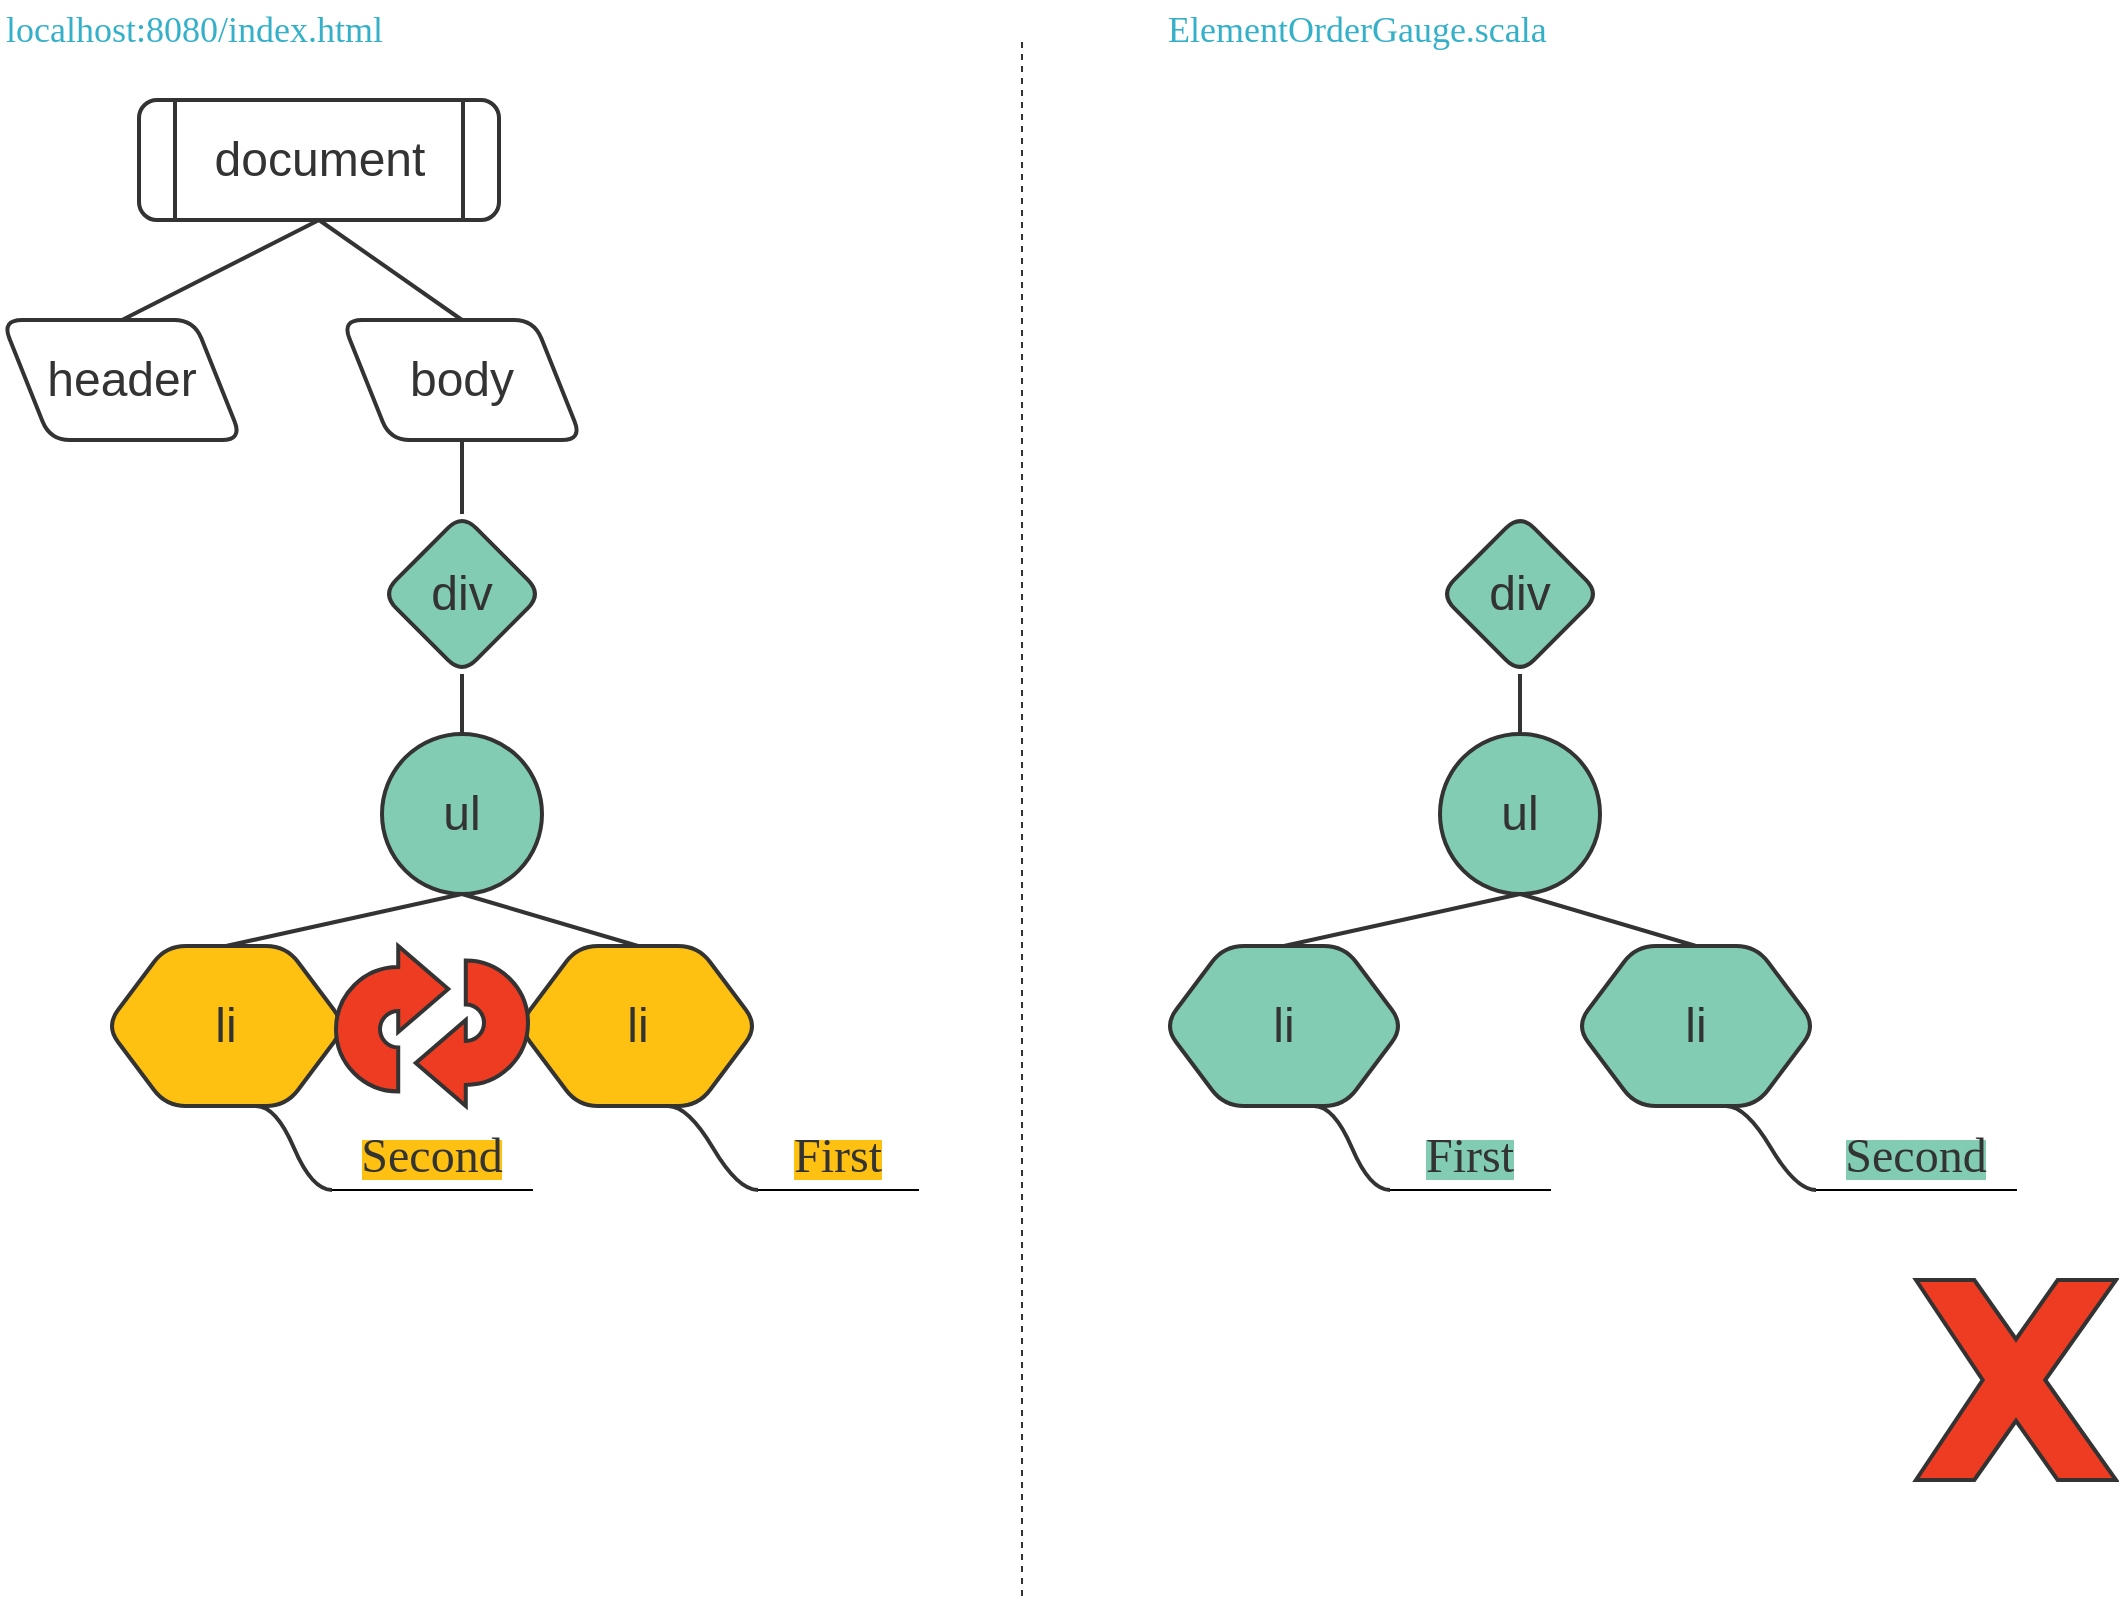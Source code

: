 <mxfile version="10.7.4" type="device"><diagram id="Bom91QXGnolILSkxThY-" name="Page-1"><mxGraphModel dx="1394" dy="877" grid="1" gridSize="10" guides="1" tooltips="1" connect="1" arrows="1" fold="1" page="1" pageScale="1" pageWidth="1169" pageHeight="827" math="0" shadow="0"><root><mxCell id="0"/><mxCell id="1" parent="0"/><mxCell id="YVyVP6ZAun_pqsjuqztk-3" value="div" style="rhombus;whiteSpace=wrap;html=1;fontFamily=Helvetica;fontSize=24;strokeColor=#333333;fontColor=#333333;strokeWidth=2;rounded=1;fillColor=#81CCB2;" parent="1" vertex="1"><mxGeometry x="230" y="277" width="80" height="80" as="geometry"/></mxCell><mxCell id="YVyVP6ZAun_pqsjuqztk-5" value="li" style="shape=hexagon;perimeter=hexagonPerimeter2;whiteSpace=wrap;html=1;fontFamily=Helvetica;fontSize=24;strokeColor=#333333;fontColor=#333333;strokeWidth=2;rounded=1;fillColor=#FEC112;" parent="1" vertex="1"><mxGeometry x="92" y="493" width="120" height="80" as="geometry"/></mxCell><mxCell id="YVyVP6ZAun_pqsjuqztk-6" value="" style="endArrow=none;html=1;entryX=0.5;entryY=1;entryDx=0;entryDy=0;exitX=0.5;exitY=0;exitDx=0;exitDy=0;fontFamily=Helvetica;fontSize=24;strokeColor=#333333;fontColor=#333333;strokeWidth=2;" parent="1" source="YVyVP6ZAun_pqsjuqztk-11" target="YVyVP6ZAun_pqsjuqztk-3" edge="1"><mxGeometry width="50" height="50" relative="1" as="geometry"><mxPoint x="170" y="377" as="sourcePoint"/><mxPoint x="80" y="667" as="targetPoint"/></mxGeometry></mxCell><mxCell id="YVyVP6ZAun_pqsjuqztk-7" value="" style="endArrow=none;html=1;entryX=0.5;entryY=1;entryDx=0;entryDy=0;exitX=0.5;exitY=0;exitDx=0;exitDy=0;fontFamily=Helvetica;fontSize=24;strokeColor=#333333;fontColor=#333333;strokeWidth=2;" parent="1" source="YVyVP6ZAun_pqsjuqztk-5" target="YVyVP6ZAun_pqsjuqztk-11" edge="1"><mxGeometry width="50" height="50" relative="1" as="geometry"><mxPoint x="185" y="507" as="sourcePoint"/><mxPoint x="190" y="437" as="targetPoint"/></mxGeometry></mxCell><mxCell id="YVyVP6ZAun_pqsjuqztk-9" value="&lt;div style=&quot;font-size: 24px;&quot;&gt;li&lt;/div&gt;" style="shape=hexagon;perimeter=hexagonPerimeter2;whiteSpace=wrap;html=1;fontFamily=Helvetica;fontSize=24;strokeColor=#333333;fontColor=#333333;strokeWidth=2;rounded=1;fillColor=#FEC112;" parent="1" vertex="1"><mxGeometry x="298" y="493" width="120" height="80" as="geometry"/></mxCell><mxCell id="YVyVP6ZAun_pqsjuqztk-10" value="" style="endArrow=none;html=1;entryX=0.5;entryY=1;entryDx=0;entryDy=0;exitX=0.5;exitY=0;exitDx=0;exitDy=0;fontFamily=Helvetica;fontSize=24;strokeColor=#333333;fontColor=#333333;strokeWidth=2;" parent="1" source="YVyVP6ZAun_pqsjuqztk-9" target="YVyVP6ZAun_pqsjuqztk-11" edge="1"><mxGeometry width="50" height="50" relative="1" as="geometry"><mxPoint x="20" y="777" as="sourcePoint"/><mxPoint x="190" y="437" as="targetPoint"/></mxGeometry></mxCell><mxCell id="YVyVP6ZAun_pqsjuqztk-11" value="ul" style="ellipse;whiteSpace=wrap;html=1;aspect=fixed;fontFamily=Helvetica;fontSize=24;strokeColor=#333333;fontColor=#333333;strokeWidth=2;fillColor=#81CCB2;" parent="1" vertex="1"><mxGeometry x="230" y="387" width="80" height="80" as="geometry"/></mxCell><mxCell id="YVyVP6ZAun_pqsjuqztk-35" value="header" style="shape=parallelogram;perimeter=parallelogramPerimeter;whiteSpace=wrap;html=1;fontFamily=Helvetica;fontSize=24;strokeColor=#333333;fontColor=#333333;strokeWidth=2;rounded=1;flipV=1;" parent="1" vertex="1"><mxGeometry x="40" y="180" width="120" height="60" as="geometry"/></mxCell><mxCell id="YVyVP6ZAun_pqsjuqztk-36" value="document" style="shape=process;whiteSpace=wrap;html=1;backgroundOutline=1;fontFamily=Helvetica;fontSize=24;verticalAlign=middle;strokeColor=#333333;fontColor=#333333;strokeWidth=2;rounded=1;" parent="1" vertex="1"><mxGeometry x="108.5" y="70" width="180" height="60" as="geometry"/></mxCell><mxCell id="YVyVP6ZAun_pqsjuqztk-42" value="" style="endArrow=none;html=1;exitX=0.5;exitY=0;exitDx=0;exitDy=0;fontFamily=Helvetica;fontSize=24;strokeColor=#333333;fontColor=#333333;strokeWidth=2;entryX=0.5;entryY=1;entryDx=0;entryDy=0;" parent="1" source="YVyVP6ZAun_pqsjuqztk-35" target="YVyVP6ZAun_pqsjuqztk-36" edge="1"><mxGeometry width="50" height="50" relative="1" as="geometry"><mxPoint x="90" y="167" as="sourcePoint"/><mxPoint x="180" y="190" as="targetPoint"/></mxGeometry></mxCell><mxCell id="YVyVP6ZAun_pqsjuqztk-86" value="&lt;div style=&quot;font-size: 18px&quot;&gt;localhost:8080/index.html&lt;/div&gt;" style="text;html=1;strokeColor=none;fillColor=none;align=left;verticalAlign=middle;whiteSpace=wrap;rounded=0;labelBackgroundColor=none;fontFamily=Lucida Console;fontSize=18;fontColor=#34b0c9;" parent="1" vertex="1"><mxGeometry x="40" y="20" width="380" height="30" as="geometry"/></mxCell><mxCell id="YVyVP6ZAun_pqsjuqztk-87" value="ElementOrderGauge.scala" style="text;html=1;strokeColor=none;fillColor=none;align=left;verticalAlign=middle;whiteSpace=wrap;rounded=0;labelBackgroundColor=none;fontFamily=Lucida Console;fontSize=18;fontColor=#34b0c9;" parent="1" vertex="1"><mxGeometry x="621" y="20" width="231" height="30" as="geometry"/></mxCell><mxCell id="YVyVP6ZAun_pqsjuqztk-88" value="" style="endArrow=none;html=1;fontFamily=Lucida Console;fontSize=30;fontColor=#81ccb2;dashed=1;strokeColor=#333333;" parent="1" edge="1"><mxGeometry width="50" height="50" relative="1" as="geometry"><mxPoint x="550" y="818" as="sourcePoint"/><mxPoint x="550" y="38" as="targetPoint"/></mxGeometry></mxCell><mxCell id="YVyVP6ZAun_pqsjuqztk-89" value="body" style="shape=parallelogram;perimeter=parallelogramPerimeter;whiteSpace=wrap;html=1;fontFamily=Helvetica;fontSize=24;strokeColor=#333333;fontColor=#333333;strokeWidth=2;rounded=1;direction=east;flipV=1;" parent="1" vertex="1"><mxGeometry x="210" y="180" width="120" height="60" as="geometry"/></mxCell><mxCell id="YVyVP6ZAun_pqsjuqztk-92" value="" style="endArrow=none;html=1;strokeColor=#333333;strokeWidth=2;fontFamily=Lucida Console;fontSize=18;fontColor=#34b0c9;exitX=0.5;exitY=0;exitDx=0;exitDy=0;entryX=0.5;entryY=1;entryDx=0;entryDy=0;" parent="1" source="YVyVP6ZAun_pqsjuqztk-3" target="YVyVP6ZAun_pqsjuqztk-89" edge="1"><mxGeometry width="50" height="50" relative="1" as="geometry"><mxPoint x="420" y="290" as="sourcePoint"/><mxPoint x="470" y="240" as="targetPoint"/></mxGeometry></mxCell><mxCell id="YVyVP6ZAun_pqsjuqztk-93" value="" style="endArrow=none;html=1;strokeColor=#333333;strokeWidth=2;fontFamily=Lucida Console;fontSize=18;fontColor=#34b0c9;exitX=0.5;exitY=0;exitDx=0;exitDy=0;entryX=0.5;entryY=1;entryDx=0;entryDy=0;" parent="1" source="YVyVP6ZAun_pqsjuqztk-89" target="YVyVP6ZAun_pqsjuqztk-36" edge="1"><mxGeometry width="50" height="50" relative="1" as="geometry"><mxPoint x="460" y="170" as="sourcePoint"/><mxPoint x="510" y="120" as="targetPoint"/></mxGeometry></mxCell><mxCell id="YVyVP6ZAun_pqsjuqztk-104" value="&lt;span style=&quot;background-color: rgb(254 , 193 , 18)&quot;&gt;&lt;font style=&quot;font-size: 24px&quot; face=&quot;Times New Roman&quot; color=&quot;#333333&quot;&gt;Second&lt;/font&gt;&lt;/span&gt;" style="whiteSpace=wrap;html=1;shape=partialRectangle;top=0;left=0;bottom=1;right=0;points=[[0,1],[1,1]];strokeColor=#000000;fillColor=none;align=center;verticalAlign=bottom;routingCenterY=0.5;snapToPoint=1;container=1;recursiveResize=0;autosize=1;treeFolding=1;rounded=1;labelBackgroundColor=none;fontFamily=Lucida Console;fontSize=18;fontColor=#34b0c9;" parent="1" vertex="1"><mxGeometry x="205" y="585" width="100" height="30" as="geometry"/></mxCell><mxCell id="YVyVP6ZAun_pqsjuqztk-105" value="" style="edgeStyle=entityRelationEdgeStyle;startArrow=none;endArrow=none;segment=10;curved=1;strokeColor=#333333;strokeWidth=2;fontFamily=Lucida Console;fontSize=18;fontColor=#34b0c9;exitX=0.625;exitY=1;exitDx=0;exitDy=0;" parent="1" source="YVyVP6ZAun_pqsjuqztk-5" target="YVyVP6ZAun_pqsjuqztk-104" edge="1"><mxGeometry relative="1" as="geometry"><mxPoint x="198.5" y="549" as="sourcePoint"/></mxGeometry></mxCell><mxCell id="i1pc1ga3zx1GMbKTnPho-2" value="&lt;span style=&quot;background-color: rgb(254 , 193 , 18)&quot;&gt;&lt;font style=&quot;font-size: 24px&quot; face=&quot;Times New Roman&quot; color=&quot;#333333&quot;&gt;First&lt;/font&gt;&lt;/span&gt;" style="whiteSpace=wrap;html=1;shape=partialRectangle;top=0;left=0;bottom=1;right=0;points=[[0,1],[1,1]];strokeColor=#000000;fillColor=none;align=center;verticalAlign=bottom;routingCenterY=0.5;snapToPoint=1;container=1;recursiveResize=0;autosize=1;treeFolding=1;rounded=1;labelBackgroundColor=none;fontFamily=Lucida Console;fontSize=18;fontColor=#34b0c9;" vertex="1" parent="1"><mxGeometry x="418" y="585" width="80" height="30" as="geometry"/></mxCell><mxCell id="i1pc1ga3zx1GMbKTnPho-3" value="" style="edgeStyle=entityRelationEdgeStyle;startArrow=none;endArrow=none;segment=10;curved=1;strokeColor=#333333;strokeWidth=2;fontFamily=Lucida Console;fontSize=18;fontColor=#34b0c9;exitX=0.625;exitY=1;exitDx=0;exitDy=0;" edge="1" parent="1" target="i1pc1ga3zx1GMbKTnPho-2" source="YVyVP6ZAun_pqsjuqztk-9"><mxGeometry relative="1" as="geometry"><mxPoint x="380" y="573" as="sourcePoint"/></mxGeometry></mxCell><mxCell id="i1pc1ga3zx1GMbKTnPho-6" value="div" style="rhombus;whiteSpace=wrap;html=1;fontFamily=Helvetica;fontSize=24;strokeColor=#333333;fontColor=#333333;strokeWidth=2;rounded=1;fillColor=#81CCB2;" vertex="1" parent="1"><mxGeometry x="759" y="277" width="80" height="80" as="geometry"/></mxCell><mxCell id="i1pc1ga3zx1GMbKTnPho-7" value="li" style="shape=hexagon;perimeter=hexagonPerimeter2;whiteSpace=wrap;html=1;fontFamily=Helvetica;fontSize=24;strokeColor=#333333;fontColor=#333333;strokeWidth=2;rounded=1;fillColor=#81CCB2;" vertex="1" parent="1"><mxGeometry x="621" y="493" width="120" height="80" as="geometry"/></mxCell><mxCell id="i1pc1ga3zx1GMbKTnPho-8" value="" style="endArrow=none;html=1;entryX=0.5;entryY=1;entryDx=0;entryDy=0;exitX=0.5;exitY=0;exitDx=0;exitDy=0;fontFamily=Helvetica;fontSize=24;strokeColor=#333333;fontColor=#333333;strokeWidth=2;" edge="1" parent="1" source="i1pc1ga3zx1GMbKTnPho-12" target="i1pc1ga3zx1GMbKTnPho-6"><mxGeometry width="50" height="50" relative="1" as="geometry"><mxPoint x="699" y="377" as="sourcePoint"/><mxPoint x="609" y="667" as="targetPoint"/></mxGeometry></mxCell><mxCell id="i1pc1ga3zx1GMbKTnPho-9" value="" style="endArrow=none;html=1;entryX=0.5;entryY=1;entryDx=0;entryDy=0;exitX=0.5;exitY=0;exitDx=0;exitDy=0;fontFamily=Helvetica;fontSize=24;strokeColor=#333333;fontColor=#333333;strokeWidth=2;" edge="1" parent="1" source="i1pc1ga3zx1GMbKTnPho-7" target="i1pc1ga3zx1GMbKTnPho-12"><mxGeometry width="50" height="50" relative="1" as="geometry"><mxPoint x="714" y="507" as="sourcePoint"/><mxPoint x="719" y="437" as="targetPoint"/></mxGeometry></mxCell><mxCell id="i1pc1ga3zx1GMbKTnPho-10" value="&lt;div style=&quot;font-size: 24px;&quot;&gt;li&lt;/div&gt;" style="shape=hexagon;perimeter=hexagonPerimeter2;whiteSpace=wrap;html=1;fontFamily=Helvetica;fontSize=24;strokeColor=#333333;fontColor=#333333;strokeWidth=2;rounded=1;fillColor=#81CCB2;" vertex="1" parent="1"><mxGeometry x="827" y="493" width="120" height="80" as="geometry"/></mxCell><mxCell id="i1pc1ga3zx1GMbKTnPho-11" value="" style="endArrow=none;html=1;entryX=0.5;entryY=1;entryDx=0;entryDy=0;exitX=0.5;exitY=0;exitDx=0;exitDy=0;fontFamily=Helvetica;fontSize=24;strokeColor=#333333;fontColor=#333333;strokeWidth=2;" edge="1" parent="1" source="i1pc1ga3zx1GMbKTnPho-10" target="i1pc1ga3zx1GMbKTnPho-12"><mxGeometry width="50" height="50" relative="1" as="geometry"><mxPoint x="549" y="777" as="sourcePoint"/><mxPoint x="719" y="437" as="targetPoint"/></mxGeometry></mxCell><mxCell id="i1pc1ga3zx1GMbKTnPho-12" value="ul" style="ellipse;whiteSpace=wrap;html=1;aspect=fixed;fontFamily=Helvetica;fontSize=24;strokeColor=#333333;fontColor=#333333;strokeWidth=2;fillColor=#81CCB2;" vertex="1" parent="1"><mxGeometry x="759" y="387" width="80" height="80" as="geometry"/></mxCell><mxCell id="i1pc1ga3zx1GMbKTnPho-13" value="&lt;span style=&quot;background-color: rgb(129 , 204 , 178)&quot;&gt;&lt;font style=&quot;font-size: 24px&quot; face=&quot;Times New Roman&quot; color=&quot;#333333&quot;&gt;First&lt;/font&gt;&lt;/span&gt;" style="whiteSpace=wrap;html=1;shape=partialRectangle;top=0;left=0;bottom=1;right=0;points=[[0,1],[1,1]];strokeColor=#000000;fillColor=none;align=center;verticalAlign=bottom;routingCenterY=0.5;snapToPoint=1;container=1;recursiveResize=0;autosize=1;treeFolding=1;rounded=1;labelBackgroundColor=none;fontFamily=Lucida Console;fontSize=18;fontColor=#34b0c9;" vertex="1" parent="1"><mxGeometry x="734" y="585" width="80" height="30" as="geometry"/></mxCell><mxCell id="i1pc1ga3zx1GMbKTnPho-14" value="" style="edgeStyle=entityRelationEdgeStyle;startArrow=none;endArrow=none;segment=10;curved=1;strokeColor=#333333;strokeWidth=2;fontFamily=Lucida Console;fontSize=18;fontColor=#34b0c9;exitX=0.625;exitY=1;exitDx=0;exitDy=0;" edge="1" parent="1" source="i1pc1ga3zx1GMbKTnPho-7" target="i1pc1ga3zx1GMbKTnPho-13"><mxGeometry relative="1" as="geometry"><mxPoint x="727.5" y="549" as="sourcePoint"/></mxGeometry></mxCell><mxCell id="i1pc1ga3zx1GMbKTnPho-15" value="&lt;span style=&quot;background-color: rgb(129 , 204 , 178)&quot;&gt;&lt;font style=&quot;font-size: 24px&quot; face=&quot;Times New Roman&quot; color=&quot;#333333&quot;&gt;Second&lt;/font&gt;&lt;/span&gt;" style="whiteSpace=wrap;html=1;shape=partialRectangle;top=0;left=0;bottom=1;right=0;points=[[0,1],[1,1]];strokeColor=#000000;fillColor=none;align=center;verticalAlign=bottom;routingCenterY=0.5;snapToPoint=1;container=1;recursiveResize=0;autosize=1;treeFolding=1;rounded=1;labelBackgroundColor=none;fontFamily=Lucida Console;fontSize=18;fontColor=#34b0c9;" vertex="1" parent="1"><mxGeometry x="947" y="585" width="100" height="30" as="geometry"/></mxCell><mxCell id="i1pc1ga3zx1GMbKTnPho-16" value="" style="edgeStyle=entityRelationEdgeStyle;startArrow=none;endArrow=none;segment=10;curved=1;strokeColor=#333333;strokeWidth=2;fontFamily=Lucida Console;fontSize=18;fontColor=#34b0c9;exitX=0.625;exitY=1;exitDx=0;exitDy=0;" edge="1" parent="1" source="i1pc1ga3zx1GMbKTnPho-10" target="i1pc1ga3zx1GMbKTnPho-15"><mxGeometry relative="1" as="geometry"><mxPoint x="909" y="573" as="sourcePoint"/></mxGeometry></mxCell><mxCell id="i1pc1ga3zx1GMbKTnPho-23" value="" style="group" vertex="1" connectable="0" parent="1"><mxGeometry x="207" y="493" width="96" height="80" as="geometry"/></mxCell><mxCell id="i1pc1ga3zx1GMbKTnPho-24" value="" style="html=1;shadow=0;dashed=0;align=center;verticalAlign=middle;shape=mxgraph.arrows2.uTurnArrow;dy=11;arrowHead=43;dx2=25;rounded=1;labelBackgroundColor=none;strokeColor=#333333;strokeWidth=2;fillColor=#ee3c23;gradientColor=none;fontFamily=Lucida Console;fontSize=18;fontColor=#34b0c9;" vertex="1" parent="i1pc1ga3zx1GMbKTnPho-23"><mxGeometry width="9.143" height="72.727" as="geometry"/></mxCell><mxCell id="i1pc1ga3zx1GMbKTnPho-25" value="" style="html=1;shadow=0;dashed=0;align=center;verticalAlign=middle;shape=mxgraph.arrows2.uTurnArrow;dy=11;arrowHead=43;dx2=25;rounded=1;labelBackgroundColor=none;strokeColor=#333333;strokeWidth=2;fillColor=#ee3c23;gradientColor=none;fontFamily=Lucida Console;fontSize=18;fontColor=#34b0c9;direction=west;" vertex="1" parent="i1pc1ga3zx1GMbKTnPho-23"><mxGeometry x="86.857" y="7.273" width="9.143" height="72.727" as="geometry"/></mxCell><mxCell id="i1pc1ga3zx1GMbKTnPho-26" value="" style="verticalLabelPosition=bottom;verticalAlign=top;html=1;shape=mxgraph.basic.x;rounded=1;labelBackgroundColor=none;strokeColor=#333333;strokeWidth=2;fillColor=#EE3C23;gradientColor=none;fontFamily=Lucida Console;fontSize=18;fontColor=#34b0c9;align=left;" vertex="1" parent="1"><mxGeometry x="997" y="660" width="100" height="100" as="geometry"/></mxCell></root></mxGraphModel></diagram></mxfile>